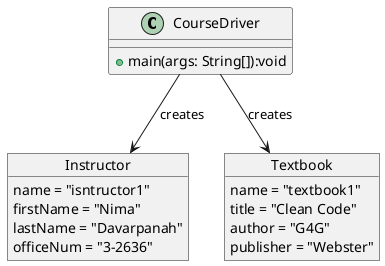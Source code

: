 @startuml aggregationObjectDiagram

class CourseDriver{
    + main(args: String[]):void
}

object Instructor{
    name = "isntructor1"
    firstName = "Nima"
    lastName = "Davarpanah"
    officeNum = "3-2636"
}

object Textbook {
    name = "textbook1"
    title = "Clean Code"
    author = "G4G"
    publisher = "Webster"
}

CourseDriver --> Instructor: creates
CourseDriver --> Textbook: creates

@enduml
